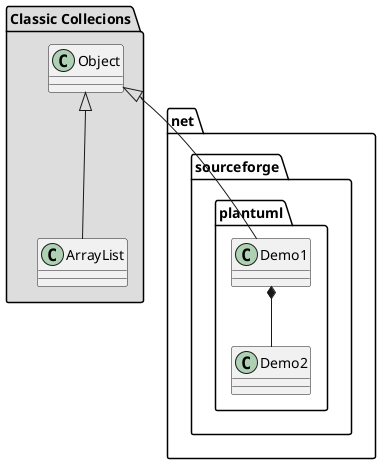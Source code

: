 @startuml
package "Classic Collecions" #DDDDDD {
	Object <|-- ArrayList
}

package net.sourceforge.plantuml {
	Object <|-- Demo1
	Demo1 *-- Demo2
}
@enduml